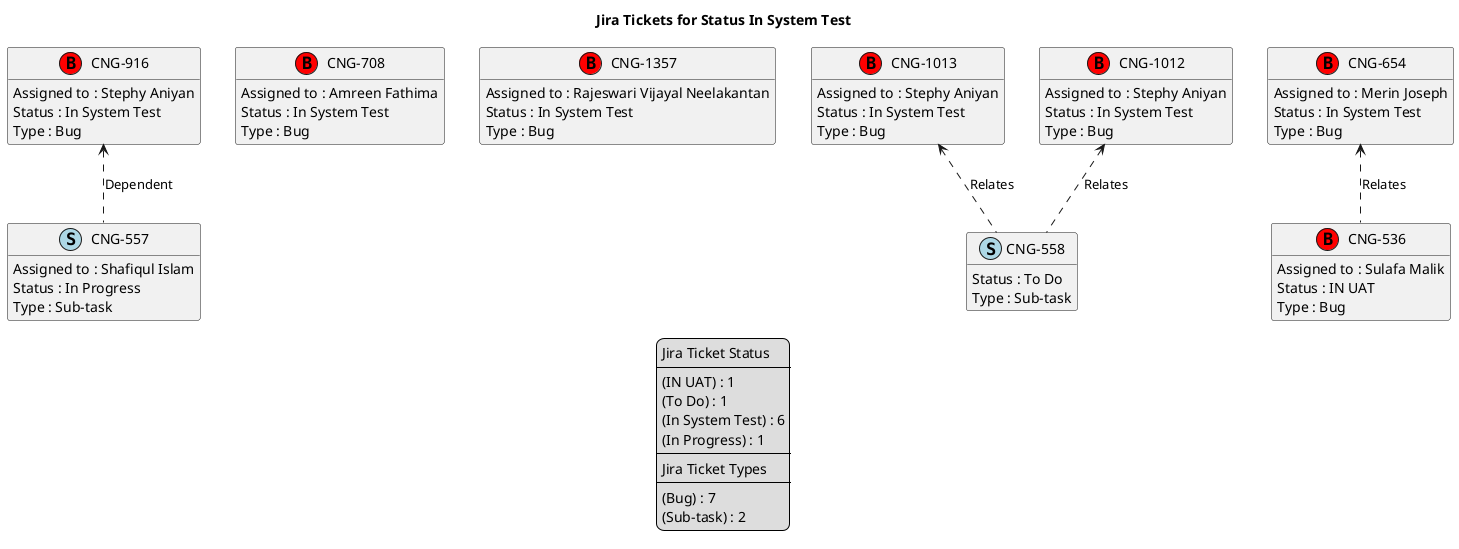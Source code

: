 @startuml
'https://plantuml.com/class-diagram

' GENERATE CLASS DIAGRAM ===========
' Generated at    : Tue Apr 23 13:28:09 CEST 2024

title Jira Tickets for Status In System Test
hide empty members

legend
Jira Ticket Status
----
(IN UAT) : 1
(To Do) : 1
(In System Test) : 6
(In Progress) : 1
----
Jira Ticket Types
----
(Bug) : 7
(Sub-task) : 2
end legend


' Tickets =======
class "CNG-916" << (B,red) >> {
  Assigned to : Stephy Aniyan
  Status : In System Test
  Type : Bug
}

class "CNG-708" << (B,red) >> {
  Assigned to : Amreen Fathima
  Status : In System Test
  Type : Bug
}

class "CNG-1357" << (B,red) >> {
  Assigned to : Rajeswari Vijayal Neelakantan
  Status : In System Test
  Type : Bug
}

class "CNG-1013" << (B,red) >> {
  Assigned to : Stephy Aniyan
  Status : In System Test
  Type : Bug
}

class "CNG-654" << (B,red) >> {
  Assigned to : Merin Joseph
  Status : In System Test
  Type : Bug
}

class "CNG-558" << (S,lightblue) >> {
  Status : To Do
  Type : Sub-task
}

class "CNG-536" << (B,red) >> {
  Assigned to : Sulafa Malik
  Status : IN UAT
  Type : Bug
}

class "CNG-557" << (S,lightblue) >> {
  Assigned to : Shafiqul Islam
  Status : In Progress
  Type : Sub-task
}

class "CNG-1012" << (B,red) >> {
  Assigned to : Stephy Aniyan
  Status : In System Test
  Type : Bug
}



' Links =======
"CNG-916" <.. "CNG-557" : Dependent
"CNG-1013" <.. "CNG-558" : Relates
"CNG-1012" <.. "CNG-558" : Relates
"CNG-654" <.. "CNG-536" : Relates


@enduml

